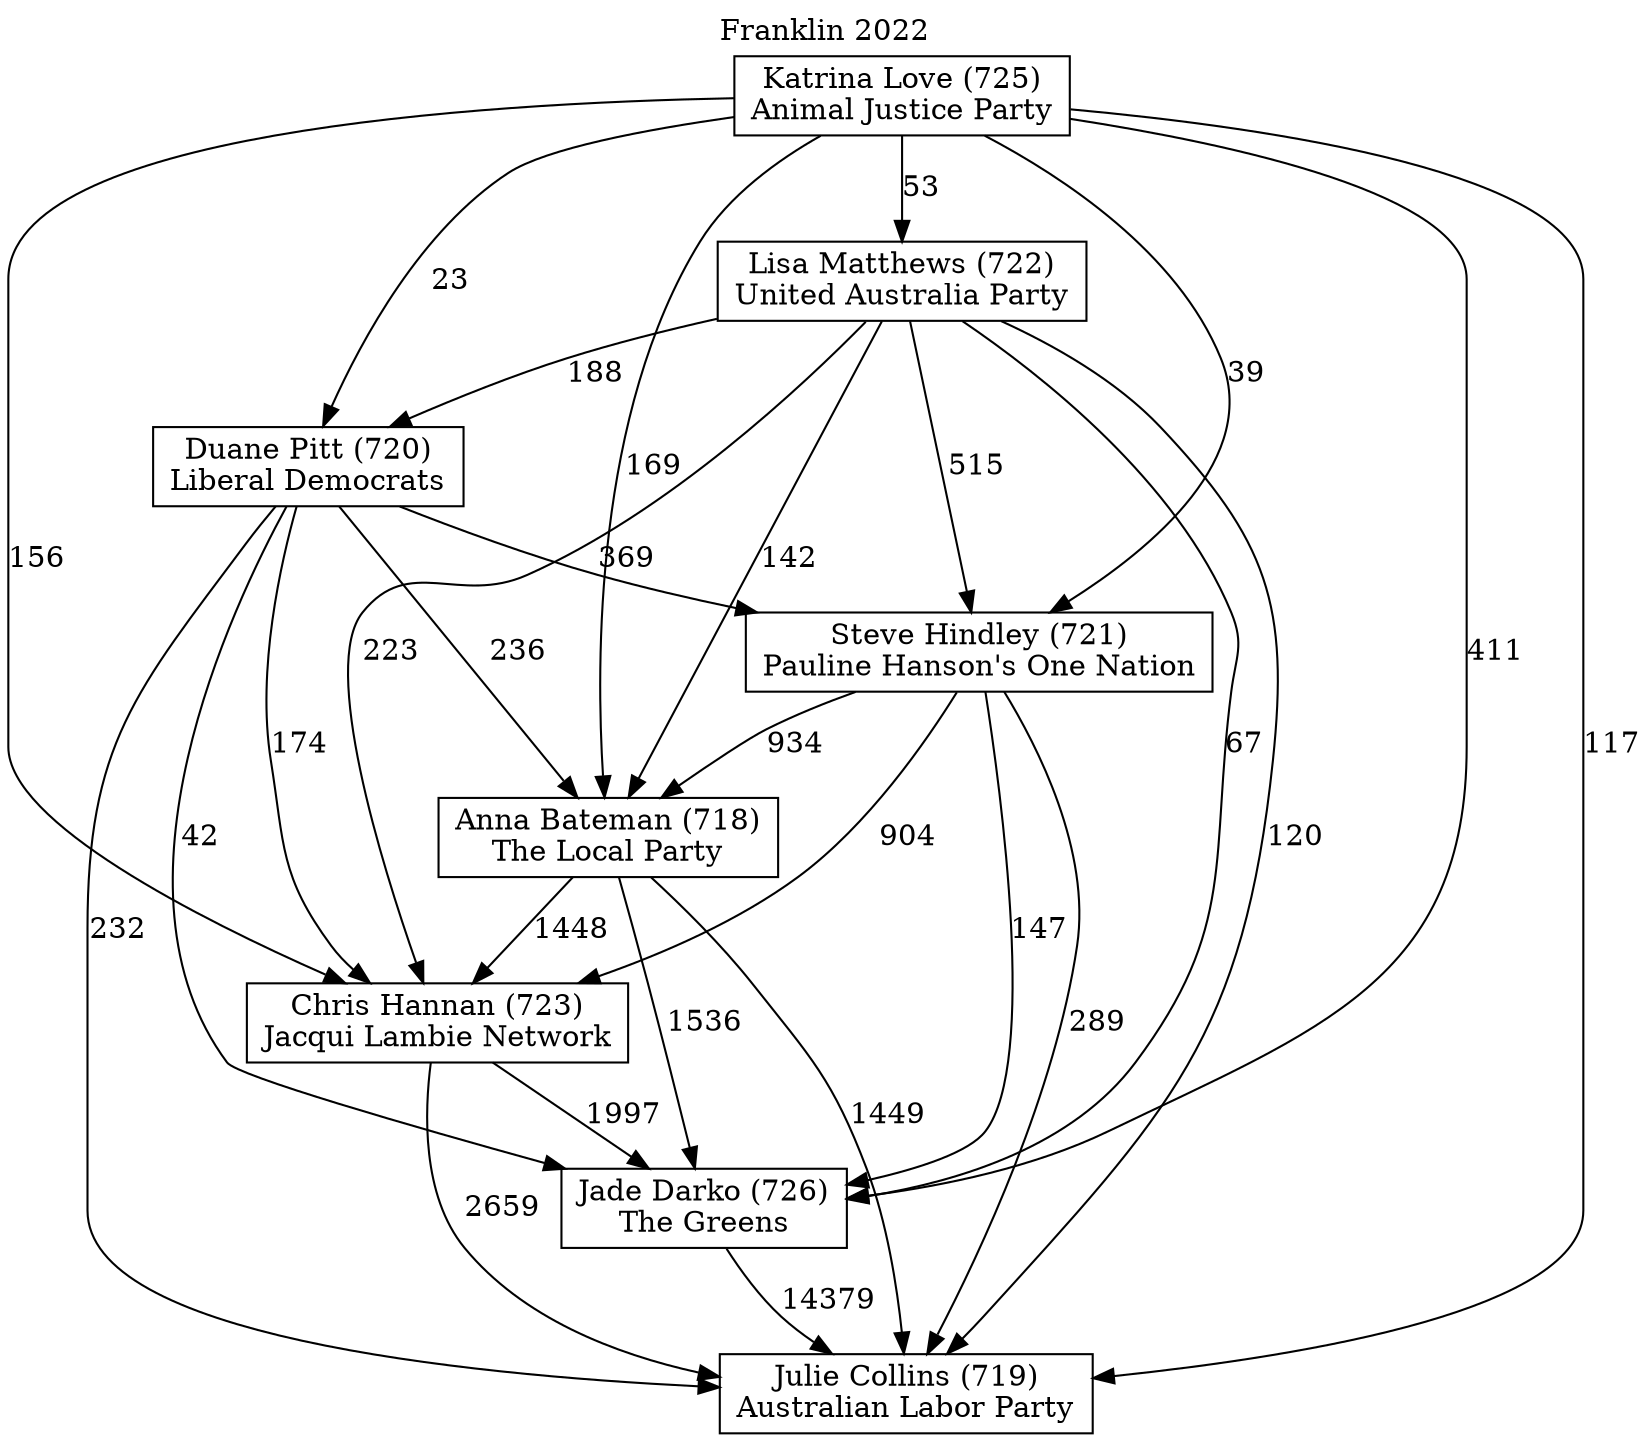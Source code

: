 // House preference flow
digraph "Julie Collins (719)_Franklin_2022" {
	graph [label="Franklin 2022" labelloc=t mclimit=10]
	node [shape=box]
	"Anna Bateman (718)" [label="Anna Bateman (718)
The Local Party"]
	"Chris Hannan (723)" [label="Chris Hannan (723)
Jacqui Lambie Network"]
	"Duane Pitt (720)" [label="Duane Pitt (720)
Liberal Democrats"]
	"Jade Darko (726)" [label="Jade Darko (726)
The Greens"]
	"Julie Collins (719)" [label="Julie Collins (719)
Australian Labor Party"]
	"Katrina Love (725)" [label="Katrina Love (725)
Animal Justice Party"]
	"Lisa Matthews (722)" [label="Lisa Matthews (722)
United Australia Party"]
	"Steve Hindley (721)" [label="Steve Hindley (721)
Pauline Hanson's One Nation"]
	"Anna Bateman (718)" -> "Chris Hannan (723)" [label=1448]
	"Anna Bateman (718)" -> "Jade Darko (726)" [label=1536]
	"Anna Bateman (718)" -> "Julie Collins (719)" [label=1449]
	"Chris Hannan (723)" -> "Jade Darko (726)" [label=1997]
	"Chris Hannan (723)" -> "Julie Collins (719)" [label=2659]
	"Duane Pitt (720)" -> "Anna Bateman (718)" [label=236]
	"Duane Pitt (720)" -> "Chris Hannan (723)" [label=174]
	"Duane Pitt (720)" -> "Jade Darko (726)" [label=42]
	"Duane Pitt (720)" -> "Julie Collins (719)" [label=232]
	"Duane Pitt (720)" -> "Steve Hindley (721)" [label=369]
	"Jade Darko (726)" -> "Julie Collins (719)" [label=14379]
	"Katrina Love (725)" -> "Anna Bateman (718)" [label=169]
	"Katrina Love (725)" -> "Chris Hannan (723)" [label=156]
	"Katrina Love (725)" -> "Duane Pitt (720)" [label=23]
	"Katrina Love (725)" -> "Jade Darko (726)" [label=411]
	"Katrina Love (725)" -> "Julie Collins (719)" [label=117]
	"Katrina Love (725)" -> "Lisa Matthews (722)" [label=53]
	"Katrina Love (725)" -> "Steve Hindley (721)" [label=39]
	"Lisa Matthews (722)" -> "Anna Bateman (718)" [label=142]
	"Lisa Matthews (722)" -> "Chris Hannan (723)" [label=223]
	"Lisa Matthews (722)" -> "Duane Pitt (720)" [label=188]
	"Lisa Matthews (722)" -> "Jade Darko (726)" [label=67]
	"Lisa Matthews (722)" -> "Julie Collins (719)" [label=120]
	"Lisa Matthews (722)" -> "Steve Hindley (721)" [label=515]
	"Steve Hindley (721)" -> "Anna Bateman (718)" [label=934]
	"Steve Hindley (721)" -> "Chris Hannan (723)" [label=904]
	"Steve Hindley (721)" -> "Jade Darko (726)" [label=147]
	"Steve Hindley (721)" -> "Julie Collins (719)" [label=289]
}
